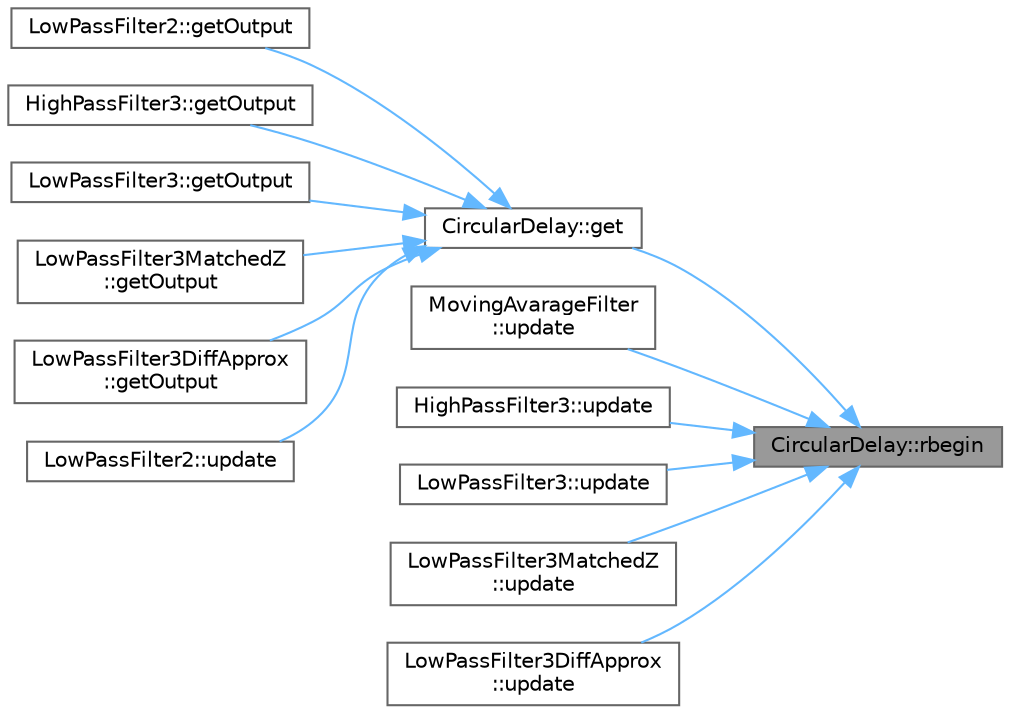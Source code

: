 digraph "CircularDelay::rbegin"
{
 // LATEX_PDF_SIZE
  bgcolor="transparent";
  edge [fontname=Helvetica,fontsize=10,labelfontname=Helvetica,labelfontsize=10];
  node [fontname=Helvetica,fontsize=10,shape=box,height=0.2,width=0.4];
  rankdir="RL";
  Node1 [id="Node000001",label="CircularDelay::rbegin",height=0.2,width=0.4,color="gray40", fillcolor="grey60", style="filled", fontcolor="black",tooltip=" "];
  Node1 -> Node2 [id="edge1_Node000001_Node000002",dir="back",color="steelblue1",style="solid",tooltip=" "];
  Node2 [id="Node000002",label="CircularDelay::get",height=0.2,width=0.4,color="grey40", fillcolor="white", style="filled",URL="$classCircularDelay.html#a18051b383e209f0f52779626f5c9d49e",tooltip="With this function you can retrieve a sample from the past."];
  Node2 -> Node3 [id="edge2_Node000002_Node000003",dir="back",color="steelblue1",style="solid",tooltip=" "];
  Node3 [id="Node000003",label="LowPassFilter2::getOutput",height=0.2,width=0.4,color="grey40", fillcolor="white", style="filled",URL="$classLowPassFilter2.html#aa65e10057d975ce9569503f71df2c8e1",tooltip="Gets the output."];
  Node2 -> Node4 [id="edge3_Node000002_Node000004",dir="back",color="steelblue1",style="solid",tooltip=" "];
  Node4 [id="Node000004",label="HighPassFilter3::getOutput",height=0.2,width=0.4,color="grey40", fillcolor="white", style="filled",URL="$classHighPassFilter3.html#a85cf9d166660457475a0ee8d44b4ae30",tooltip=" "];
  Node2 -> Node5 [id="edge4_Node000002_Node000005",dir="back",color="steelblue1",style="solid",tooltip=" "];
  Node5 [id="Node000005",label="LowPassFilter3::getOutput",height=0.2,width=0.4,color="grey40", fillcolor="white", style="filled",URL="$classLowPassFilter3.html#aa6dbecfcb05e369a7b51f1077eb29b7a",tooltip=" "];
  Node2 -> Node6 [id="edge5_Node000002_Node000006",dir="back",color="steelblue1",style="solid",tooltip=" "];
  Node6 [id="Node000006",label="LowPassFilter3MatchedZ\l::getOutput",height=0.2,width=0.4,color="grey40", fillcolor="white", style="filled",URL="$classLowPassFilter3MatchedZ.html#a5190f065f0fecb5746117ea4e075762e",tooltip=" "];
  Node2 -> Node7 [id="edge6_Node000002_Node000007",dir="back",color="steelblue1",style="solid",tooltip=" "];
  Node7 [id="Node000007",label="LowPassFilter3DiffApprox\l::getOutput",height=0.2,width=0.4,color="grey40", fillcolor="white", style="filled",URL="$classLowPassFilter3DiffApprox.html#a275b2f916d81c352bbea4785baeb6f46",tooltip=" "];
  Node2 -> Node8 [id="edge7_Node000002_Node000008",dir="back",color="steelblue1",style="solid",tooltip=" "];
  Node8 [id="Node000008",label="LowPassFilter2::update",height=0.2,width=0.4,color="grey40", fillcolor="white", style="filled",URL="$classLowPassFilter2.html#a053fed2b2d040e6dbfed5f1b6ddab3e6",tooltip="Update function to push new value into the low pass filter."];
  Node1 -> Node9 [id="edge8_Node000001_Node000009",dir="back",color="steelblue1",style="solid",tooltip=" "];
  Node9 [id="Node000009",label="MovingAvarageFilter\l::update",height=0.2,width=0.4,color="grey40", fillcolor="white", style="filled",URL="$classMovingAvarageFilter.html#a84c7823e71ebfcc1859d8512cfd8ae81",tooltip=" "];
  Node1 -> Node10 [id="edge9_Node000001_Node000010",dir="back",color="steelblue1",style="solid",tooltip=" "];
  Node10 [id="Node000010",label="HighPassFilter3::update",height=0.2,width=0.4,color="grey40", fillcolor="white", style="filled",URL="$classHighPassFilter3.html#a976f9cce2a86d7e8c674c0de9eded001",tooltip=" "];
  Node1 -> Node11 [id="edge10_Node000001_Node000011",dir="back",color="steelblue1",style="solid",tooltip=" "];
  Node11 [id="Node000011",label="LowPassFilter3::update",height=0.2,width=0.4,color="grey40", fillcolor="white", style="filled",URL="$classLowPassFilter3.html#aca178ba1b27181ab00c02b7bddd67d65",tooltip=" "];
  Node1 -> Node12 [id="edge11_Node000001_Node000012",dir="back",color="steelblue1",style="solid",tooltip=" "];
  Node12 [id="Node000012",label="LowPassFilter3MatchedZ\l::update",height=0.2,width=0.4,color="grey40", fillcolor="white", style="filled",URL="$classLowPassFilter3MatchedZ.html#a33b66cdaf560982a4be50bba27d90b5c",tooltip=" "];
  Node1 -> Node13 [id="edge12_Node000001_Node000013",dir="back",color="steelblue1",style="solid",tooltip=" "];
  Node13 [id="Node000013",label="LowPassFilter3DiffApprox\l::update",height=0.2,width=0.4,color="grey40", fillcolor="white", style="filled",URL="$classLowPassFilter3DiffApprox.html#a0d15deda1d403508a3ffe0619cee00de",tooltip=" "];
}
